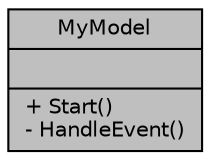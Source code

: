 digraph "MyModel"
{
  edge [fontname="Helvetica",fontsize="10",labelfontname="Helvetica",labelfontsize="10"];
  node [fontname="Helvetica",fontsize="10",shape=record];
  Node1 [label="{MyModel\n||+ Start()\l- HandleEvent()\l}",height=0.2,width=0.4,color="black", fillcolor="grey75", style="filled", fontcolor="black"];
}
